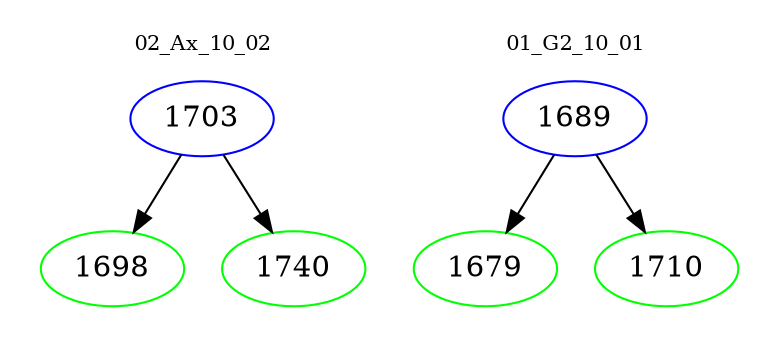 digraph{
subgraph cluster_0 {
color = white
label = "02_Ax_10_02";
fontsize=10;
T0_1703 [label="1703", color="blue"]
T0_1703 -> T0_1698 [color="black"]
T0_1698 [label="1698", color="green"]
T0_1703 -> T0_1740 [color="black"]
T0_1740 [label="1740", color="green"]
}
subgraph cluster_1 {
color = white
label = "01_G2_10_01";
fontsize=10;
T1_1689 [label="1689", color="blue"]
T1_1689 -> T1_1679 [color="black"]
T1_1679 [label="1679", color="green"]
T1_1689 -> T1_1710 [color="black"]
T1_1710 [label="1710", color="green"]
}
}
